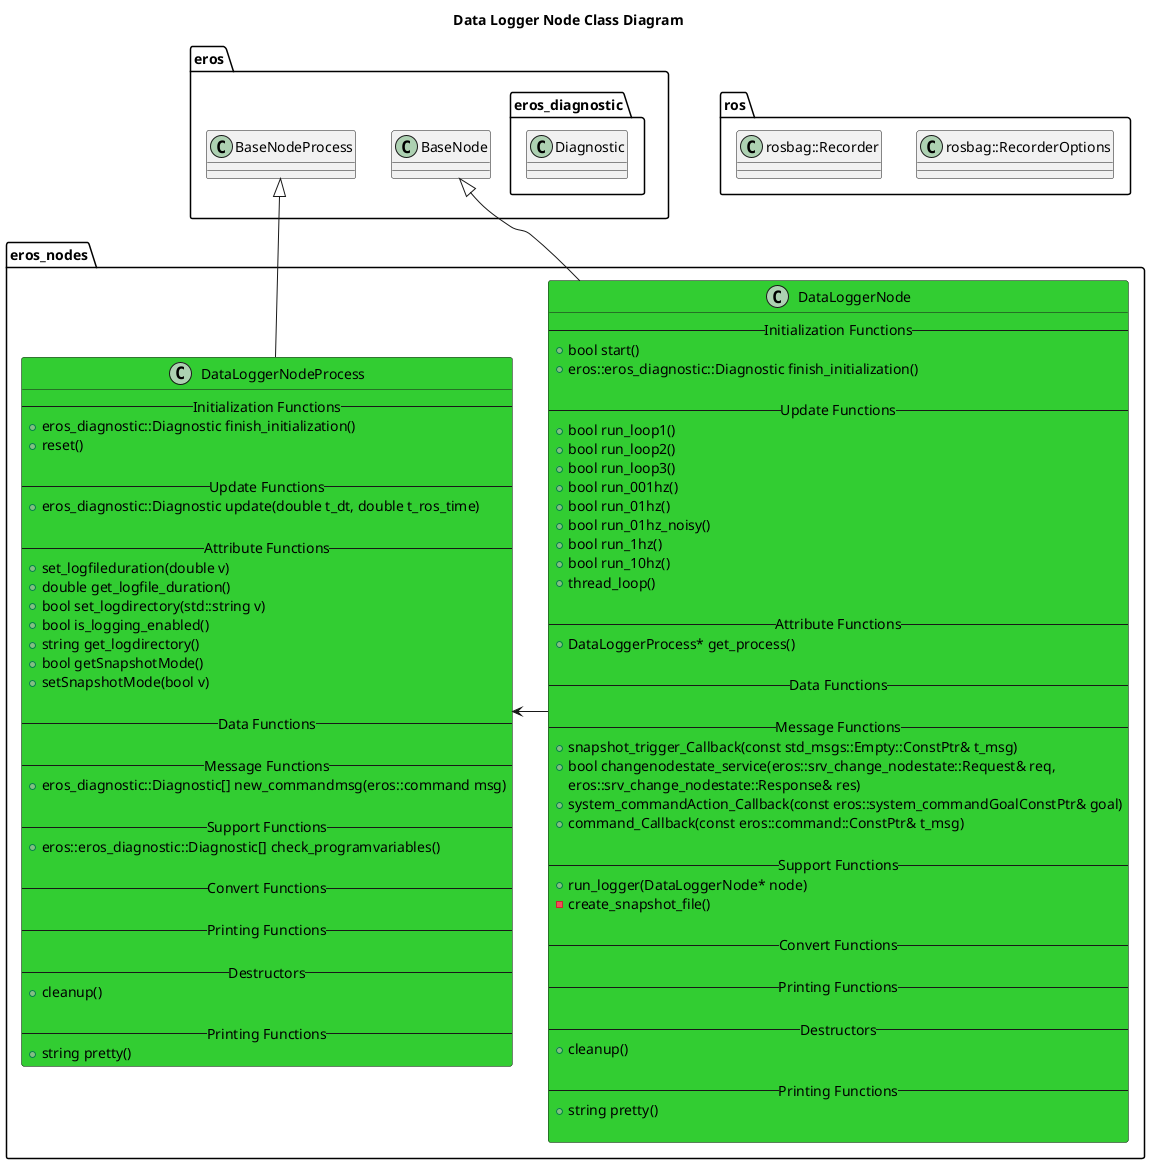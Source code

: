 @startuml
title Data Logger Node Class Diagram
package ros {
    class rosbag::RecorderOptions
    class rosbag::Recorder
}
package eros {
    class BaseNode
    class BaseNodeProcess
    namespace eros_diagnostic {
        class Diagnostic
    }
}
namespace eros_nodes {
    class DataLoggerNode #LimeGreen {
        -- Initialization Functions --
        +bool start()
        +eros::eros_diagnostic::Diagnostic finish_initialization()

        -- Update Functions --
        +bool run_loop1()
        +bool run_loop2()
        +bool run_loop3()
        +bool run_001hz()
        +bool run_01hz()
        +bool run_01hz_noisy()
        +bool run_1hz()
        +bool run_10hz()
        +thread_loop()

        -- Attribute Functions --
        +DataLoggerProcess* get_process()

        -- Data Functions --

        -- Message Functions --
        +snapshot_trigger_Callback(const std_msgs::Empty::ConstPtr& t_msg)
        +bool changenodestate_service(eros::srv_change_nodestate::Request& req,
                                    eros::srv_change_nodestate::Response& res)
        +system_commandAction_Callback(const eros::system_commandGoalConstPtr& goal)
        +command_Callback(const eros::command::ConstPtr& t_msg)

        -- Support Functions --
        +run_logger(DataLoggerNode* node)
        -create_snapshot_file()

        -- Convert Functions --
        
        -- Printing Functions --

        -- Destructors --
        +cleanup()

        -- Printing Functions --
        +string pretty()

    }
    class DataLoggerNodeProcess #LimeGreen {
        -- Initialization Functions --
        +eros_diagnostic::Diagnostic finish_initialization()
        +reset()

        -- Update Functions --
        +eros_diagnostic::Diagnostic update(double t_dt, double t_ros_time)

        -- Attribute Functions --
        +set_logfileduration(double v)
        +double get_logfile_duration()
        +bool set_logdirectory(std::string v)
        +bool is_logging_enabled()
        +string get_logdirectory() 
        +bool getSnapshotMode()
        +setSnapshotMode(bool v) 

        -- Data Functions --

        -- Message Functions --
        +eros_diagnostic::Diagnostic[] new_commandmsg(eros::command msg)

        -- Support Functions --
        +eros::eros_diagnostic::Diagnostic[] check_programvariables()

        -- Convert Functions --
        
        -- Printing Functions --

        -- Destructors --
        +cleanup()

        -- Printing Functions --
        +string pretty()
    }

    BaseNode <|-- DataLoggerNode
    BaseNodeProcess <|-- DataLoggerNodeProcess
    DataLoggerNode -> DataLoggerNodeProcess 



}

@enduml